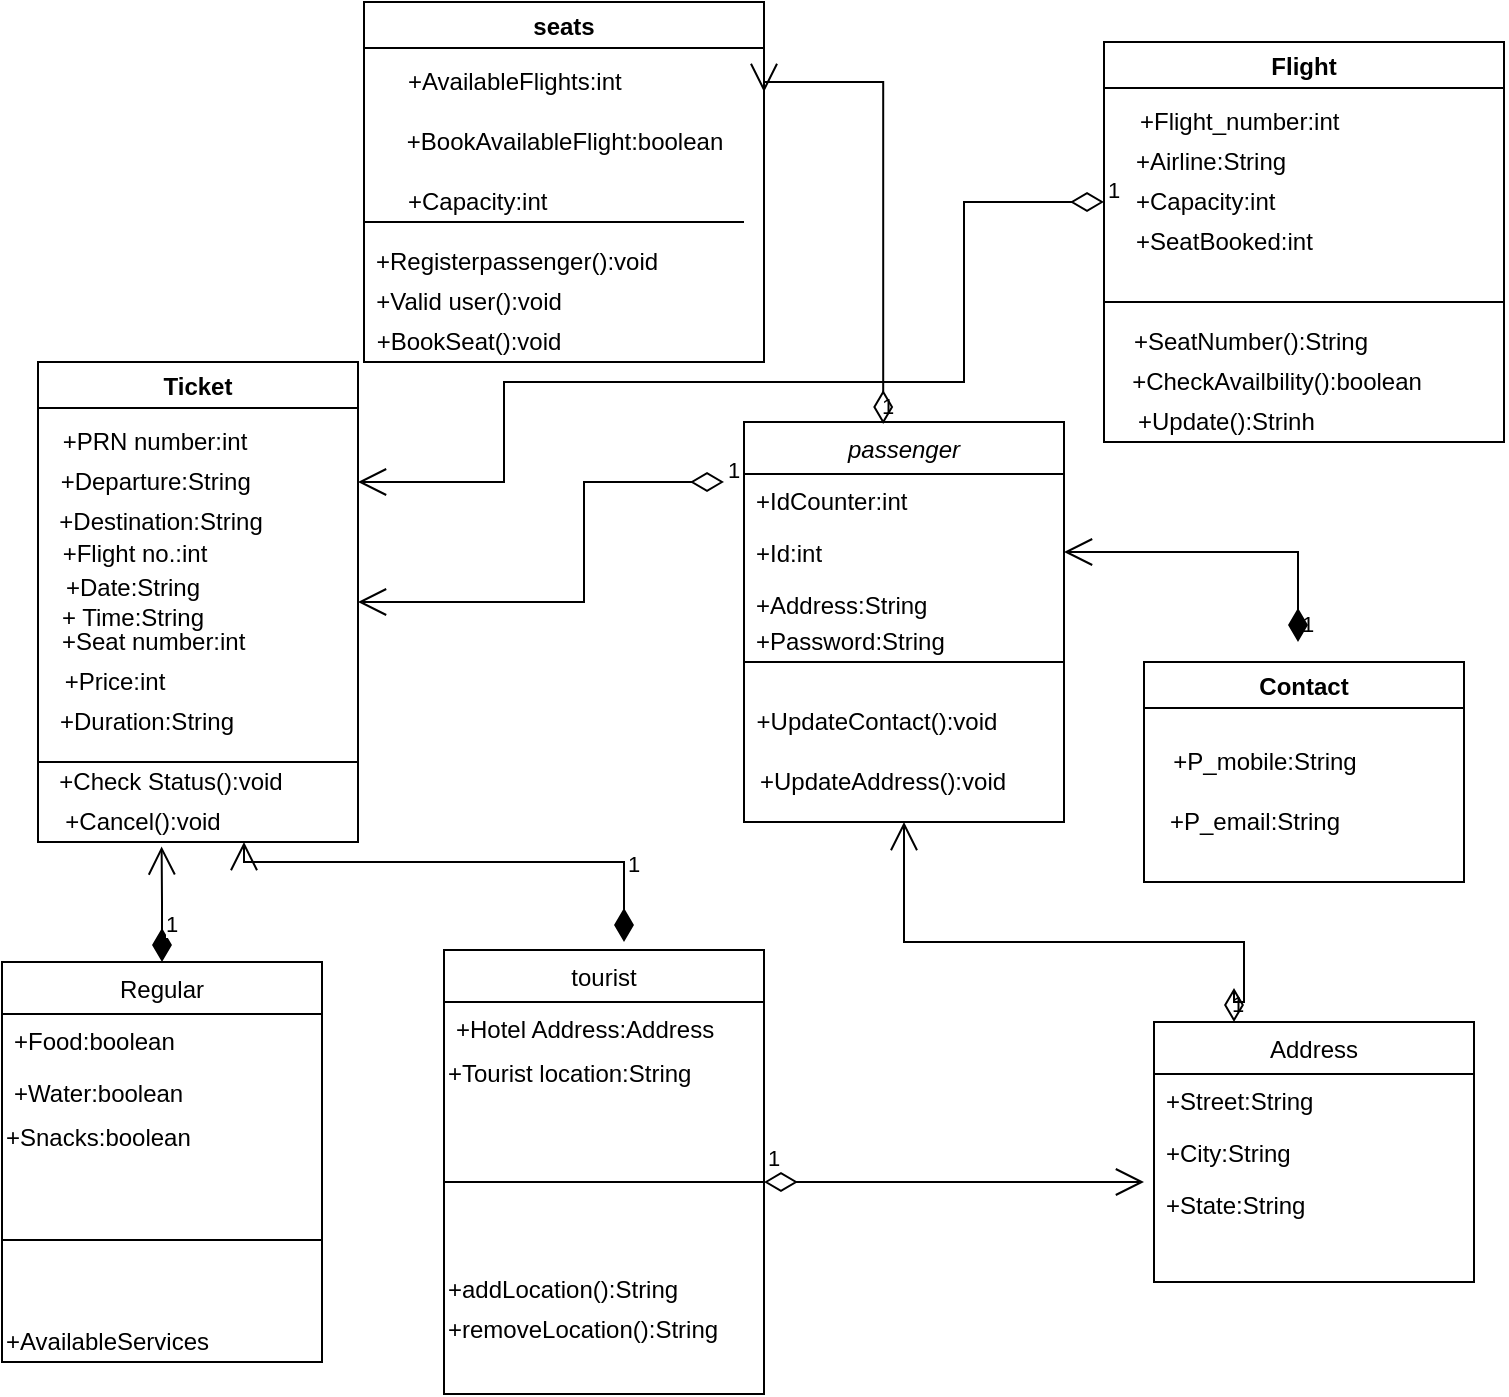 <mxfile version="16.1.0" type="device"><diagram id="C5RBs43oDa-KdzZeNtuy" name="Page-1"><mxGraphModel dx="1038" dy="579" grid="1" gridSize="10" guides="1" tooltips="1" connect="1" arrows="1" fold="1" page="1" pageScale="1" pageWidth="827" pageHeight="1169" math="0" shadow="0"><root><mxCell id="WIyWlLk6GJQsqaUBKTNV-0"/><mxCell id="WIyWlLk6GJQsqaUBKTNV-1" parent="WIyWlLk6GJQsqaUBKTNV-0"/><mxCell id="zkfFHV4jXpPFQw0GAbJ--0" value="passenger" style="swimlane;fontStyle=2;align=center;verticalAlign=top;childLayout=stackLayout;horizontal=1;startSize=26;horizontalStack=0;resizeParent=1;resizeLast=0;collapsible=1;marginBottom=0;rounded=0;shadow=0;strokeWidth=1;" parent="WIyWlLk6GJQsqaUBKTNV-1" vertex="1"><mxGeometry x="390" y="210" width="160" height="200" as="geometry"><mxRectangle x="230" y="140" width="160" height="26" as="alternateBounds"/></mxGeometry></mxCell><mxCell id="zkfFHV4jXpPFQw0GAbJ--1" value="+IdCounter:int" style="text;align=left;verticalAlign=top;spacingLeft=4;spacingRight=4;overflow=hidden;rotatable=0;points=[[0,0.5],[1,0.5]];portConstraint=eastwest;" parent="zkfFHV4jXpPFQw0GAbJ--0" vertex="1"><mxGeometry y="26" width="160" height="26" as="geometry"/></mxCell><mxCell id="zkfFHV4jXpPFQw0GAbJ--2" value="+Id:int" style="text;align=left;verticalAlign=top;spacingLeft=4;spacingRight=4;overflow=hidden;rotatable=0;points=[[0,0.5],[1,0.5]];portConstraint=eastwest;rounded=0;shadow=0;html=0;" parent="zkfFHV4jXpPFQw0GAbJ--0" vertex="1"><mxGeometry y="52" width="160" height="26" as="geometry"/></mxCell><mxCell id="zkfFHV4jXpPFQw0GAbJ--3" value="+Address:String" style="text;align=left;verticalAlign=top;spacingLeft=4;spacingRight=4;overflow=hidden;rotatable=0;points=[[0,0.5],[1,0.5]];portConstraint=eastwest;rounded=0;shadow=0;html=0;" parent="zkfFHV4jXpPFQw0GAbJ--0" vertex="1"><mxGeometry y="78" width="160" height="34" as="geometry"/></mxCell><mxCell id="zkfFHV4jXpPFQw0GAbJ--6" value="Regular" style="swimlane;fontStyle=0;align=center;verticalAlign=top;childLayout=stackLayout;horizontal=1;startSize=26;horizontalStack=0;resizeParent=1;resizeLast=0;collapsible=1;marginBottom=0;rounded=0;shadow=0;strokeWidth=1;" parent="WIyWlLk6GJQsqaUBKTNV-1" vertex="1"><mxGeometry x="19" y="480" width="160" height="200" as="geometry"><mxRectangle x="130" y="380" width="160" height="26" as="alternateBounds"/></mxGeometry></mxCell><mxCell id="zkfFHV4jXpPFQw0GAbJ--7" value="+Food:boolean" style="text;align=left;verticalAlign=top;spacingLeft=4;spacingRight=4;overflow=hidden;rotatable=0;points=[[0,0.5],[1,0.5]];portConstraint=eastwest;" parent="zkfFHV4jXpPFQw0GAbJ--6" vertex="1"><mxGeometry y="26" width="160" height="26" as="geometry"/></mxCell><mxCell id="zkfFHV4jXpPFQw0GAbJ--8" value="+Water:boolean" style="text;align=left;verticalAlign=top;spacingLeft=4;spacingRight=4;overflow=hidden;rotatable=0;points=[[0,0.5],[1,0.5]];portConstraint=eastwest;rounded=0;shadow=0;html=0;" parent="zkfFHV4jXpPFQw0GAbJ--6" vertex="1"><mxGeometry y="52" width="160" height="26" as="geometry"/></mxCell><mxCell id="l_eC4VizvRfahcIZO73N-19" value="+Snacks:boolean" style="text;html=1;align=left;verticalAlign=middle;resizable=0;points=[];autosize=1;strokeColor=none;fillColor=none;" parent="zkfFHV4jXpPFQw0GAbJ--6" vertex="1"><mxGeometry y="78" width="160" height="20" as="geometry"/></mxCell><mxCell id="zkfFHV4jXpPFQw0GAbJ--9" value="" style="line;html=1;strokeWidth=1;align=left;verticalAlign=middle;spacingTop=-1;spacingLeft=3;spacingRight=3;rotatable=0;labelPosition=right;points=[];portConstraint=eastwest;" parent="zkfFHV4jXpPFQw0GAbJ--6" vertex="1"><mxGeometry y="98" width="160" height="82" as="geometry"/></mxCell><mxCell id="QmUWu5BcLNaZU-uge1GQ-22" value="+AvailableServices" style="text;html=1;align=left;verticalAlign=middle;resizable=0;points=[];autosize=1;strokeColor=none;fillColor=none;" parent="zkfFHV4jXpPFQw0GAbJ--6" vertex="1"><mxGeometry y="180" width="160" height="20" as="geometry"/></mxCell><mxCell id="zkfFHV4jXpPFQw0GAbJ--13" value="tourist" style="swimlane;fontStyle=0;align=center;verticalAlign=top;childLayout=stackLayout;horizontal=1;startSize=26;horizontalStack=0;resizeParent=1;resizeLast=0;collapsible=1;marginBottom=0;rounded=0;shadow=0;strokeWidth=1;" parent="WIyWlLk6GJQsqaUBKTNV-1" vertex="1"><mxGeometry x="240" y="474" width="160" height="222" as="geometry"><mxRectangle x="340" y="380" width="170" height="26" as="alternateBounds"/></mxGeometry></mxCell><mxCell id="zkfFHV4jXpPFQw0GAbJ--14" value="+Hotel Address:Address&#10;" style="text;align=left;verticalAlign=top;spacingLeft=4;spacingRight=4;overflow=hidden;rotatable=0;points=[[0,0.5],[1,0.5]];portConstraint=eastwest;" parent="zkfFHV4jXpPFQw0GAbJ--13" vertex="1"><mxGeometry y="26" width="160" height="26" as="geometry"/></mxCell><mxCell id="l_eC4VizvRfahcIZO73N-21" value="+Tourist location:String" style="text;html=1;align=left;verticalAlign=middle;resizable=0;points=[];autosize=1;strokeColor=none;fillColor=none;" parent="zkfFHV4jXpPFQw0GAbJ--13" vertex="1"><mxGeometry y="52" width="160" height="20" as="geometry"/></mxCell><mxCell id="zkfFHV4jXpPFQw0GAbJ--15" value="" style="line;html=1;strokeWidth=1;align=left;verticalAlign=middle;spacingTop=-1;spacingLeft=3;spacingRight=3;rotatable=0;labelPosition=right;points=[];portConstraint=eastwest;" parent="zkfFHV4jXpPFQw0GAbJ--13" vertex="1"><mxGeometry y="72" width="160" height="88" as="geometry"/></mxCell><mxCell id="l_eC4VizvRfahcIZO73N-22" value="+addLocation():String" style="text;html=1;align=left;verticalAlign=middle;resizable=0;points=[];autosize=1;strokeColor=none;fillColor=none;" parent="zkfFHV4jXpPFQw0GAbJ--13" vertex="1"><mxGeometry y="160" width="160" height="20" as="geometry"/></mxCell><mxCell id="l_eC4VizvRfahcIZO73N-23" value="+removeLocation():String" style="text;html=1;align=left;verticalAlign=middle;resizable=0;points=[];autosize=1;strokeColor=none;fillColor=none;" parent="zkfFHV4jXpPFQw0GAbJ--13" vertex="1"><mxGeometry y="180" width="160" height="20" as="geometry"/></mxCell><mxCell id="zkfFHV4jXpPFQw0GAbJ--17" value="Address" style="swimlane;fontStyle=0;align=center;verticalAlign=top;childLayout=stackLayout;horizontal=1;startSize=26;horizontalStack=0;resizeParent=1;resizeLast=0;collapsible=1;marginBottom=0;rounded=0;shadow=0;strokeWidth=1;" parent="WIyWlLk6GJQsqaUBKTNV-1" vertex="1"><mxGeometry x="595" y="510" width="160" height="130" as="geometry"><mxRectangle x="550" y="140" width="160" height="26" as="alternateBounds"/></mxGeometry></mxCell><mxCell id="zkfFHV4jXpPFQw0GAbJ--18" value="+Street:String" style="text;align=left;verticalAlign=top;spacingLeft=4;spacingRight=4;overflow=hidden;rotatable=0;points=[[0,0.5],[1,0.5]];portConstraint=eastwest;" parent="zkfFHV4jXpPFQw0GAbJ--17" vertex="1"><mxGeometry y="26" width="160" height="26" as="geometry"/></mxCell><mxCell id="zkfFHV4jXpPFQw0GAbJ--19" value="+City:String" style="text;align=left;verticalAlign=top;spacingLeft=4;spacingRight=4;overflow=hidden;rotatable=0;points=[[0,0.5],[1,0.5]];portConstraint=eastwest;rounded=0;shadow=0;html=0;" parent="zkfFHV4jXpPFQw0GAbJ--17" vertex="1"><mxGeometry y="52" width="160" height="26" as="geometry"/></mxCell><mxCell id="zkfFHV4jXpPFQw0GAbJ--20" value="+State:String" style="text;align=left;verticalAlign=top;spacingLeft=4;spacingRight=4;overflow=hidden;rotatable=0;points=[[0,0.5],[1,0.5]];portConstraint=eastwest;rounded=0;shadow=0;html=0;" parent="zkfFHV4jXpPFQw0GAbJ--17" vertex="1"><mxGeometry y="78" width="160" height="26" as="geometry"/></mxCell><mxCell id="l_eC4VizvRfahcIZO73N-3" value="Ticket" style="swimlane;" parent="WIyWlLk6GJQsqaUBKTNV-1" vertex="1"><mxGeometry x="37" y="180" width="160" height="240" as="geometry"/></mxCell><mxCell id="l_eC4VizvRfahcIZO73N-4" value="+PRN number:int" style="text;html=1;align=center;verticalAlign=middle;resizable=0;points=[];autosize=1;strokeColor=none;fillColor=none;" parent="l_eC4VizvRfahcIZO73N-3" vertex="1"><mxGeometry x="3" y="30" width="110" height="20" as="geometry"/></mxCell><mxCell id="l_eC4VizvRfahcIZO73N-5" value="+Departure:String&amp;nbsp;" style="text;html=1;align=center;verticalAlign=middle;resizable=0;points=[];autosize=1;strokeColor=none;fillColor=none;" parent="l_eC4VizvRfahcIZO73N-3" vertex="1"><mxGeometry x="5" y="50" width="110" height="20" as="geometry"/></mxCell><mxCell id="l_eC4VizvRfahcIZO73N-7" value="+Destination:String" style="text;html=1;align=center;verticalAlign=middle;resizable=0;points=[];autosize=1;strokeColor=none;fillColor=none;" parent="l_eC4VizvRfahcIZO73N-3" vertex="1"><mxGeometry x="1" y="70" width="120" height="20" as="geometry"/></mxCell><mxCell id="l_eC4VizvRfahcIZO73N-8" value="+Flight no.:int" style="text;html=1;align=center;verticalAlign=middle;resizable=0;points=[];autosize=1;strokeColor=none;fillColor=none;" parent="l_eC4VizvRfahcIZO73N-3" vertex="1"><mxGeometry x="3" y="86" width="90" height="20" as="geometry"/></mxCell><mxCell id="l_eC4VizvRfahcIZO73N-9" value="+Date:String&lt;br&gt;+ Time:String" style="text;html=1;align=center;verticalAlign=middle;resizable=0;points=[];autosize=1;strokeColor=none;fillColor=none;" parent="l_eC4VizvRfahcIZO73N-3" vertex="1"><mxGeometry x="2" y="105" width="90" height="30" as="geometry"/></mxCell><mxCell id="l_eC4VizvRfahcIZO73N-10" value="+Seat number:int&amp;nbsp;" style="text;html=1;align=center;verticalAlign=middle;resizable=0;points=[];autosize=1;strokeColor=none;fillColor=none;" parent="l_eC4VizvRfahcIZO73N-3" vertex="1"><mxGeometry x="4" y="130" width="110" height="20" as="geometry"/></mxCell><mxCell id="l_eC4VizvRfahcIZO73N-11" value="+Price:int" style="text;html=1;align=center;verticalAlign=middle;resizable=0;points=[];autosize=1;strokeColor=none;fillColor=none;" parent="l_eC4VizvRfahcIZO73N-3" vertex="1"><mxGeometry x="3" y="150" width="70" height="20" as="geometry"/></mxCell><mxCell id="l_eC4VizvRfahcIZO73N-14" value="" style="endArrow=none;html=1;rounded=0;" parent="l_eC4VizvRfahcIZO73N-3" edge="1"><mxGeometry width="50" height="50" relative="1" as="geometry"><mxPoint y="200" as="sourcePoint"/><mxPoint x="160" y="200" as="targetPoint"/><Array as="points"/></mxGeometry></mxCell><mxCell id="l_eC4VizvRfahcIZO73N-15" value="+Check Status():void" style="text;html=1;align=center;verticalAlign=middle;resizable=0;points=[];autosize=1;strokeColor=none;fillColor=none;" parent="l_eC4VizvRfahcIZO73N-3" vertex="1"><mxGeometry x="1" y="200" width="130" height="20" as="geometry"/></mxCell><mxCell id="l_eC4VizvRfahcIZO73N-17" value="+Cancel():void" style="text;html=1;align=center;verticalAlign=middle;resizable=0;points=[];autosize=1;strokeColor=none;fillColor=none;" parent="l_eC4VizvRfahcIZO73N-3" vertex="1"><mxGeometry x="7" y="220" width="90" height="20" as="geometry"/></mxCell><mxCell id="l_eC4VizvRfahcIZO73N-16" value="+Duration:String" style="text;html=1;align=center;verticalAlign=middle;resizable=0;points=[];autosize=1;strokeColor=none;fillColor=none;" parent="l_eC4VizvRfahcIZO73N-3" vertex="1"><mxGeometry x="4" y="170" width="100" height="20" as="geometry"/></mxCell><mxCell id="l_eC4VizvRfahcIZO73N-24" value="Flight" style="swimlane;" parent="WIyWlLk6GJQsqaUBKTNV-1" vertex="1"><mxGeometry x="570" y="20" width="200" height="200" as="geometry"/></mxCell><mxCell id="l_eC4VizvRfahcIZO73N-25" value="+Flight_number:int" style="text;html=1;align=left;verticalAlign=middle;resizable=0;points=[];autosize=1;strokeColor=none;fillColor=none;" parent="l_eC4VizvRfahcIZO73N-24" vertex="1"><mxGeometry x="16" y="30" width="120" height="20" as="geometry"/></mxCell><mxCell id="l_eC4VizvRfahcIZO73N-26" value="+Airline:String" style="text;html=1;align=left;verticalAlign=middle;resizable=0;points=[];autosize=1;strokeColor=none;fillColor=none;" parent="l_eC4VizvRfahcIZO73N-24" vertex="1"><mxGeometry x="14" y="50" width="90" height="20" as="geometry"/></mxCell><mxCell id="l_eC4VizvRfahcIZO73N-27" value="+Capacity:int" style="text;html=1;align=left;verticalAlign=middle;resizable=0;points=[];autosize=1;strokeColor=none;fillColor=none;" parent="l_eC4VizvRfahcIZO73N-24" vertex="1"><mxGeometry x="14" y="70" width="90" height="20" as="geometry"/></mxCell><mxCell id="l_eC4VizvRfahcIZO73N-28" value="+SeatBooked:int" style="text;html=1;align=left;verticalAlign=middle;resizable=0;points=[];autosize=1;strokeColor=none;fillColor=none;" parent="l_eC4VizvRfahcIZO73N-24" vertex="1"><mxGeometry x="14" y="90" width="100" height="20" as="geometry"/></mxCell><mxCell id="l_eC4VizvRfahcIZO73N-29" value="+SeatNumber():String" style="text;html=1;align=center;verticalAlign=middle;resizable=0;points=[];autosize=1;strokeColor=none;fillColor=none;" parent="l_eC4VizvRfahcIZO73N-24" vertex="1"><mxGeometry x="8" y="140" width="130" height="20" as="geometry"/></mxCell><mxCell id="l_eC4VizvRfahcIZO73N-30" value="" style="endArrow=none;html=1;rounded=0;" parent="l_eC4VizvRfahcIZO73N-24" edge="1"><mxGeometry width="50" height="50" relative="1" as="geometry"><mxPoint y="130" as="sourcePoint"/><mxPoint x="200" y="130" as="targetPoint"/></mxGeometry></mxCell><mxCell id="l_eC4VizvRfahcIZO73N-32" value="+Update():Strinh" style="text;html=1;align=left;verticalAlign=middle;resizable=0;points=[];autosize=1;strokeColor=none;fillColor=none;" parent="l_eC4VizvRfahcIZO73N-24" vertex="1"><mxGeometry x="15" y="180" width="100" height="20" as="geometry"/></mxCell><mxCell id="l_eC4VizvRfahcIZO73N-31" value="+CheckAvailbility():boolean" style="text;html=1;align=center;verticalAlign=middle;resizable=0;points=[];autosize=1;strokeColor=none;fillColor=none;" parent="l_eC4VizvRfahcIZO73N-24" vertex="1"><mxGeometry x="6" y="160" width="160" height="20" as="geometry"/></mxCell><mxCell id="QmUWu5BcLNaZU-uge1GQ-1" value="Contact" style="swimlane;" parent="WIyWlLk6GJQsqaUBKTNV-1" vertex="1"><mxGeometry x="590" y="330" width="160" height="110" as="geometry"/></mxCell><mxCell id="QmUWu5BcLNaZU-uge1GQ-19" value="+P_email:String" style="text;html=1;align=center;verticalAlign=middle;resizable=0;points=[];autosize=1;strokeColor=none;fillColor=none;" parent="QmUWu5BcLNaZU-uge1GQ-1" vertex="1"><mxGeometry x="5" y="70" width="100" height="20" as="geometry"/></mxCell><mxCell id="QmUWu5BcLNaZU-uge1GQ-2" value="seats" style="swimlane;" parent="WIyWlLk6GJQsqaUBKTNV-1" vertex="1"><mxGeometry x="200" width="200" height="180" as="geometry"/></mxCell><mxCell id="QmUWu5BcLNaZU-uge1GQ-3" value="+AvailableFlights:int" style="text;html=1;align=left;verticalAlign=middle;resizable=0;points=[];autosize=1;strokeColor=none;fillColor=none;" parent="QmUWu5BcLNaZU-uge1GQ-2" vertex="1"><mxGeometry x="20" y="30" width="120" height="20" as="geometry"/></mxCell><mxCell id="QmUWu5BcLNaZU-uge1GQ-6" value="+BookAvailableFlight:boolean" style="text;html=1;align=center;verticalAlign=middle;resizable=0;points=[];autosize=1;strokeColor=none;fillColor=none;" parent="QmUWu5BcLNaZU-uge1GQ-2" vertex="1"><mxGeometry x="15" y="60" width="170" height="20" as="geometry"/></mxCell><mxCell id="QmUWu5BcLNaZU-uge1GQ-7" value="+Capacity:int" style="text;html=1;align=left;verticalAlign=middle;resizable=0;points=[];autosize=1;strokeColor=none;fillColor=none;" parent="QmUWu5BcLNaZU-uge1GQ-2" vertex="1"><mxGeometry x="20" y="90" width="90" height="20" as="geometry"/></mxCell><mxCell id="5a0a0cO6KMkrNemQUXTO-4" value="+Valid user():void" style="text;html=1;align=center;verticalAlign=middle;resizable=0;points=[];autosize=1;strokeColor=none;fillColor=none;" vertex="1" parent="QmUWu5BcLNaZU-uge1GQ-2"><mxGeometry x="-3" y="140" width="110" height="20" as="geometry"/></mxCell><mxCell id="5a0a0cO6KMkrNemQUXTO-5" value="+BookSeat():void" style="text;html=1;align=center;verticalAlign=middle;resizable=0;points=[];autosize=1;strokeColor=none;fillColor=none;" vertex="1" parent="QmUWu5BcLNaZU-uge1GQ-2"><mxGeometry x="-3" y="160" width="110" height="20" as="geometry"/></mxCell><mxCell id="QmUWu5BcLNaZU-uge1GQ-8" value="" style="endArrow=none;html=1;rounded=0;" parent="WIyWlLk6GJQsqaUBKTNV-1" edge="1"><mxGeometry width="50" height="50" relative="1" as="geometry"><mxPoint x="200" y="110" as="sourcePoint"/><mxPoint x="390" y="110" as="targetPoint"/><Array as="points"><mxPoint x="310" y="110"/></Array></mxGeometry></mxCell><mxCell id="QmUWu5BcLNaZU-uge1GQ-11" value="" style="endArrow=none;html=1;rounded=0;" parent="WIyWlLk6GJQsqaUBKTNV-1" edge="1"><mxGeometry width="50" height="50" relative="1" as="geometry"><mxPoint x="390" y="330" as="sourcePoint"/><mxPoint x="550" y="330" as="targetPoint"/></mxGeometry></mxCell><mxCell id="QmUWu5BcLNaZU-uge1GQ-12" value="+UpdateContact():void" style="text;html=1;align=center;verticalAlign=middle;resizable=0;points=[];autosize=1;strokeColor=none;fillColor=none;" parent="WIyWlLk6GJQsqaUBKTNV-1" vertex="1"><mxGeometry x="386" y="350" width="140" height="20" as="geometry"/></mxCell><mxCell id="QmUWu5BcLNaZU-uge1GQ-13" value="+UpdateAddress():void" style="text;html=1;align=center;verticalAlign=middle;resizable=0;points=[];autosize=1;strokeColor=none;fillColor=none;" parent="WIyWlLk6GJQsqaUBKTNV-1" vertex="1"><mxGeometry x="389" y="380" width="140" height="20" as="geometry"/></mxCell><mxCell id="QmUWu5BcLNaZU-uge1GQ-17" value="+P_mobile:String" style="text;html=1;align=center;verticalAlign=middle;resizable=0;points=[];autosize=1;strokeColor=none;fillColor=none;" parent="WIyWlLk6GJQsqaUBKTNV-1" vertex="1"><mxGeometry x="595" y="370" width="110" height="20" as="geometry"/></mxCell><mxCell id="QmUWu5BcLNaZU-uge1GQ-23" value="1" style="endArrow=open;html=1;endSize=12;startArrow=diamondThin;startSize=14;startFill=1;edgeStyle=orthogonalEdgeStyle;align=left;verticalAlign=bottom;rounded=0;entryX=0.609;entryY=1.11;entryDx=0;entryDy=0;entryPerimeter=0;exitX=0.5;exitY=0;exitDx=0;exitDy=0;" parent="WIyWlLk6GJQsqaUBKTNV-1" source="zkfFHV4jXpPFQw0GAbJ--6" target="l_eC4VizvRfahcIZO73N-17" edge="1"><mxGeometry x="-0.655" relative="1" as="geometry"><mxPoint x="130" y="430" as="sourcePoint"/><mxPoint x="290" y="430" as="targetPoint"/><mxPoint as="offset"/></mxGeometry></mxCell><mxCell id="QmUWu5BcLNaZU-uge1GQ-25" value="1" style="endArrow=open;html=1;endSize=12;startArrow=diamondThin;startSize=14;startFill=1;edgeStyle=orthogonalEdgeStyle;align=left;verticalAlign=bottom;rounded=0;" parent="WIyWlLk6GJQsqaUBKTNV-1" edge="1"><mxGeometry x="-0.75" relative="1" as="geometry"><mxPoint x="330" y="470" as="sourcePoint"/><mxPoint x="140" y="420" as="targetPoint"/><Array as="points"><mxPoint x="330" y="430"/><mxPoint x="140" y="430"/></Array><mxPoint as="offset"/></mxGeometry></mxCell><mxCell id="QmUWu5BcLNaZU-uge1GQ-28" value="1" style="endArrow=open;html=1;endSize=12;startArrow=diamondThin;startSize=14;startFill=0;edgeStyle=orthogonalEdgeStyle;align=left;verticalAlign=bottom;rounded=0;" parent="WIyWlLk6GJQsqaUBKTNV-1" source="zkfFHV4jXpPFQw0GAbJ--15" edge="1"><mxGeometry x="-1" y="3" relative="1" as="geometry"><mxPoint x="414" y="610" as="sourcePoint"/><mxPoint x="590" y="590" as="targetPoint"/></mxGeometry></mxCell><mxCell id="QmUWu5BcLNaZU-uge1GQ-32" value="1" style="endArrow=open;html=1;endSize=12;startArrow=diamondThin;startSize=14;startFill=0;edgeStyle=orthogonalEdgeStyle;align=left;verticalAlign=bottom;rounded=0;entryX=1;entryY=0.5;entryDx=0;entryDy=0;" parent="WIyWlLk6GJQsqaUBKTNV-1" target="l_eC4VizvRfahcIZO73N-3" edge="1"><mxGeometry x="-1" y="3" relative="1" as="geometry"><mxPoint x="380" y="240" as="sourcePoint"/><mxPoint x="377" y="370" as="targetPoint"/><Array as="points"><mxPoint x="310" y="240"/><mxPoint x="310" y="300"/></Array></mxGeometry></mxCell><mxCell id="QmUWu5BcLNaZU-uge1GQ-33" value="1" style="endArrow=open;html=1;endSize=12;startArrow=diamondThin;startSize=14;startFill=1;edgeStyle=orthogonalEdgeStyle;align=left;verticalAlign=bottom;rounded=0;entryX=1;entryY=0.5;entryDx=0;entryDy=0;labelBackgroundColor=none;" parent="WIyWlLk6GJQsqaUBKTNV-1" target="zkfFHV4jXpPFQw0GAbJ--2" edge="1"><mxGeometry x="-1" relative="1" as="geometry"><mxPoint x="667" y="320" as="sourcePoint"/><mxPoint x="827" y="320" as="targetPoint"/><Array as="points"><mxPoint x="667" y="275"/></Array><mxPoint as="offset"/></mxGeometry></mxCell><mxCell id="QmUWu5BcLNaZU-uge1GQ-34" value="1" style="endArrow=open;html=1;endSize=12;startArrow=diamondThin;startSize=14;startFill=0;edgeStyle=orthogonalEdgeStyle;align=left;verticalAlign=bottom;rounded=0;labelBackgroundColor=none;entryX=0.5;entryY=1;entryDx=0;entryDy=0;exitX=0.25;exitY=0;exitDx=0;exitDy=0;" parent="WIyWlLk6GJQsqaUBKTNV-1" source="zkfFHV4jXpPFQw0GAbJ--17" target="zkfFHV4jXpPFQw0GAbJ--0" edge="1"><mxGeometry x="-1" y="3" relative="1" as="geometry"><mxPoint x="640" y="500" as="sourcePoint"/><mxPoint x="800" y="480" as="targetPoint"/><Array as="points"><mxPoint x="635" y="500"/><mxPoint x="640" y="500"/><mxPoint x="640" y="470"/><mxPoint x="470" y="470"/></Array></mxGeometry></mxCell><mxCell id="QmUWu5BcLNaZU-uge1GQ-36" value="1" style="endArrow=open;html=1;endSize=12;startArrow=diamondThin;startSize=14;startFill=0;edgeStyle=orthogonalEdgeStyle;align=left;verticalAlign=bottom;rounded=0;labelBackgroundColor=none;entryX=1;entryY=0.25;entryDx=0;entryDy=0;" parent="WIyWlLk6GJQsqaUBKTNV-1" target="l_eC4VizvRfahcIZO73N-3" edge="1"><mxGeometry x="-1" y="3" relative="1" as="geometry"><mxPoint x="570" y="100" as="sourcePoint"/><mxPoint x="270" y="270" as="targetPoint"/><Array as="points"><mxPoint x="500" y="100"/><mxPoint x="500" y="190"/><mxPoint x="270" y="190"/><mxPoint x="270" y="240"/></Array></mxGeometry></mxCell><mxCell id="QmUWu5BcLNaZU-uge1GQ-37" value="1" style="endArrow=open;html=1;endSize=12;startArrow=diamondThin;startSize=14;startFill=0;edgeStyle=orthogonalEdgeStyle;align=left;verticalAlign=bottom;rounded=0;labelBackgroundColor=none;entryX=1;entryY=0.25;entryDx=0;entryDy=0;exitX=0.435;exitY=0.005;exitDx=0;exitDy=0;exitPerimeter=0;" parent="WIyWlLk6GJQsqaUBKTNV-1" source="zkfFHV4jXpPFQw0GAbJ--0" target="QmUWu5BcLNaZU-uge1GQ-2" edge="1"><mxGeometry x="-1" y="3" relative="1" as="geometry"><mxPoint x="460" y="170" as="sourcePoint"/><mxPoint x="450" y="40" as="targetPoint"/><Array as="points"><mxPoint x="460" y="40"/></Array></mxGeometry></mxCell><mxCell id="5a0a0cO6KMkrNemQUXTO-0" value="+Password:String" style="text;html=1;align=left;verticalAlign=middle;resizable=0;points=[];autosize=1;strokeColor=none;fillColor=none;" vertex="1" parent="WIyWlLk6GJQsqaUBKTNV-1"><mxGeometry x="394" y="310" width="110" height="20" as="geometry"/></mxCell><mxCell id="5a0a0cO6KMkrNemQUXTO-3" value="+Registerpassenger():void" style="text;html=1;align=center;verticalAlign=middle;resizable=0;points=[];autosize=1;strokeColor=none;fillColor=none;" vertex="1" parent="WIyWlLk6GJQsqaUBKTNV-1"><mxGeometry x="196" y="120" width="160" height="20" as="geometry"/></mxCell></root></mxGraphModel></diagram></mxfile>